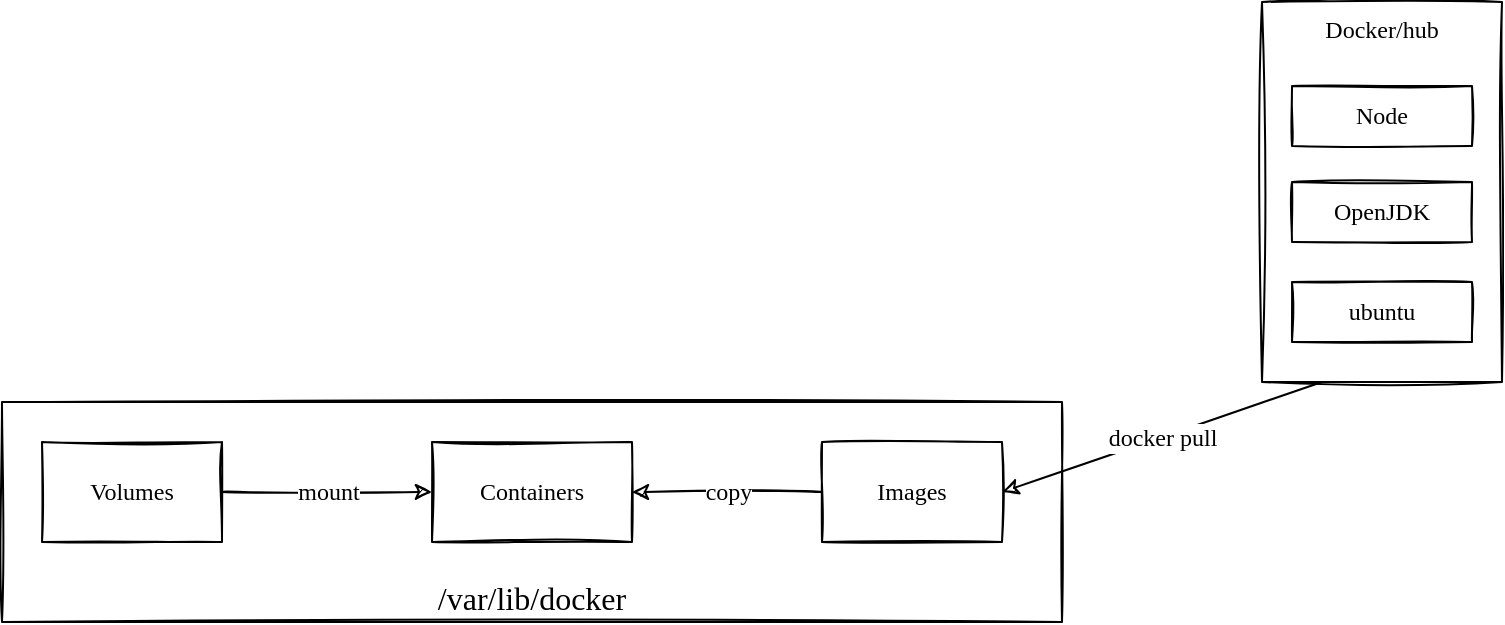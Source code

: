 <mxfile version="20.0.3" type="github">
  <diagram id="QivWeZfE6LGXwXzTHjwh" name="Page-1">
    <mxGraphModel dx="770" dy="535" grid="1" gridSize="10" guides="1" tooltips="1" connect="1" arrows="1" fold="1" page="1" pageScale="1" pageWidth="1169" pageHeight="827" math="0" shadow="0">
      <root>
        <mxCell id="0" />
        <mxCell id="1" parent="0" />
        <mxCell id="R7xPqjlWLjXAQOkBhmUv-7" value="/var/lib/docker" style="rounded=0;whiteSpace=wrap;html=1;verticalAlign=bottom;sketch=1;fontFamily=Comic Sans MS;fontSize=16;" vertex="1" parent="1">
          <mxGeometry x="100" y="300" width="530" height="110" as="geometry" />
        </mxCell>
        <mxCell id="R7xPqjlWLjXAQOkBhmUv-2" value="Docker/hub" style="rounded=0;whiteSpace=wrap;html=1;sketch=1;fontFamily=Comic Sans MS;verticalAlign=top;" vertex="1" parent="1">
          <mxGeometry x="730" y="100" width="120" height="190" as="geometry" />
        </mxCell>
        <mxCell id="R7xPqjlWLjXAQOkBhmUv-3" value="Volumes" style="rounded=0;whiteSpace=wrap;html=1;sketch=1;fontFamily=Comic Sans MS;" vertex="1" parent="1">
          <mxGeometry x="120" y="320" width="90" height="50" as="geometry" />
        </mxCell>
        <mxCell id="R7xPqjlWLjXAQOkBhmUv-5" value="Images" style="rounded=0;whiteSpace=wrap;html=1;sketch=1;fontFamily=Comic Sans MS;" vertex="1" parent="1">
          <mxGeometry x="510" y="320" width="90" height="50" as="geometry" />
        </mxCell>
        <mxCell id="R7xPqjlWLjXAQOkBhmUv-6" value="Containers" style="rounded=0;whiteSpace=wrap;html=1;sketch=1;fontFamily=Comic Sans MS;" vertex="1" parent="1">
          <mxGeometry x="315" y="320" width="100" height="50" as="geometry" />
        </mxCell>
        <mxCell id="R7xPqjlWLjXAQOkBhmUv-8" value="Node" style="rounded=0;whiteSpace=wrap;html=1;sketch=1;fontFamily=Comic Sans MS;fontSize=12;" vertex="1" parent="1">
          <mxGeometry x="745" y="142" width="90" height="30" as="geometry" />
        </mxCell>
        <mxCell id="R7xPqjlWLjXAQOkBhmUv-9" value="OpenJDK" style="rounded=0;whiteSpace=wrap;html=1;sketch=1;fontFamily=Comic Sans MS;fontSize=12;" vertex="1" parent="1">
          <mxGeometry x="745" y="190" width="90" height="30" as="geometry" />
        </mxCell>
        <mxCell id="R7xPqjlWLjXAQOkBhmUv-10" value="ubuntu" style="rounded=0;whiteSpace=wrap;html=1;sketch=1;fontFamily=Comic Sans MS;fontSize=12;" vertex="1" parent="1">
          <mxGeometry x="745" y="240" width="90" height="30" as="geometry" />
        </mxCell>
        <mxCell id="R7xPqjlWLjXAQOkBhmUv-12" value="" style="endArrow=classic;html=1;rounded=0;sketch=1;fontFamily=Comic Sans MS;fontSize=12;curved=1;exitX=0.25;exitY=1;exitDx=0;exitDy=0;entryX=1;entryY=0.5;entryDx=0;entryDy=0;" edge="1" parent="1" source="R7xPqjlWLjXAQOkBhmUv-2" target="R7xPqjlWLjXAQOkBhmUv-5">
          <mxGeometry relative="1" as="geometry">
            <mxPoint x="370" y="290" as="sourcePoint" />
            <mxPoint x="470" y="290" as="targetPoint" />
          </mxGeometry>
        </mxCell>
        <mxCell id="R7xPqjlWLjXAQOkBhmUv-13" value="docker pull" style="edgeLabel;resizable=0;html=1;align=center;verticalAlign=middle;sketch=1;fontFamily=Comic Sans MS;fontSize=12;" connectable="0" vertex="1" parent="R7xPqjlWLjXAQOkBhmUv-12">
          <mxGeometry relative="1" as="geometry" />
        </mxCell>
        <mxCell id="R7xPqjlWLjXAQOkBhmUv-14" value="" style="endArrow=classic;html=1;rounded=0;sketch=1;fontFamily=Comic Sans MS;fontSize=12;curved=1;exitX=0;exitY=0.5;exitDx=0;exitDy=0;entryX=1;entryY=0.5;entryDx=0;entryDy=0;" edge="1" parent="1" source="R7xPqjlWLjXAQOkBhmUv-5" target="R7xPqjlWLjXAQOkBhmUv-6">
          <mxGeometry relative="1" as="geometry">
            <mxPoint x="300" y="280" as="sourcePoint" />
            <mxPoint x="400" y="280" as="targetPoint" />
          </mxGeometry>
        </mxCell>
        <mxCell id="R7xPqjlWLjXAQOkBhmUv-15" value="copy" style="edgeLabel;resizable=0;html=1;align=center;verticalAlign=middle;sketch=1;fontFamily=Comic Sans MS;fontSize=12;" connectable="0" vertex="1" parent="R7xPqjlWLjXAQOkBhmUv-14">
          <mxGeometry relative="1" as="geometry" />
        </mxCell>
        <mxCell id="R7xPqjlWLjXAQOkBhmUv-16" value="" style="endArrow=classic;html=1;rounded=0;sketch=1;fontFamily=Comic Sans MS;fontSize=12;curved=1;exitX=1;exitY=0.5;exitDx=0;exitDy=0;entryX=0;entryY=0.5;entryDx=0;entryDy=0;" edge="1" parent="1" source="R7xPqjlWLjXAQOkBhmUv-3" target="R7xPqjlWLjXAQOkBhmUv-6">
          <mxGeometry relative="1" as="geometry">
            <mxPoint x="290" y="250" as="sourcePoint" />
            <mxPoint x="390" y="250" as="targetPoint" />
          </mxGeometry>
        </mxCell>
        <mxCell id="R7xPqjlWLjXAQOkBhmUv-17" value="mount" style="edgeLabel;resizable=0;html=1;align=center;verticalAlign=middle;sketch=1;fontFamily=Comic Sans MS;fontSize=12;" connectable="0" vertex="1" parent="R7xPqjlWLjXAQOkBhmUv-16">
          <mxGeometry relative="1" as="geometry" />
        </mxCell>
      </root>
    </mxGraphModel>
  </diagram>
</mxfile>
